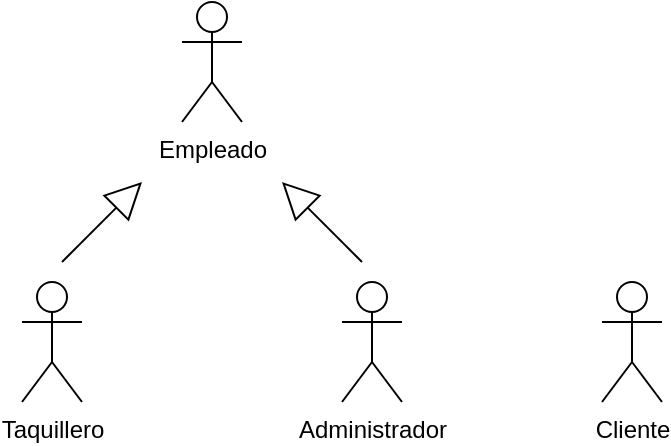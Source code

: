 <mxfile version="16.4.6" type="device"><diagram id="AurFCrIeB9ySA4PFUemw" name="Page-1"><mxGraphModel dx="1886" dy="860" grid="1" gridSize="10" guides="1" tooltips="1" connect="1" arrows="1" fold="1" page="1" pageScale="1" pageWidth="827" pageHeight="1169" math="0" shadow="0"><root><mxCell id="0"/><mxCell id="1" parent="0"/><mxCell id="CePleVy09wxEcTvWFdZu-1" value="Taquillero" style="shape=umlActor;verticalLabelPosition=bottom;verticalAlign=top;html=1;outlineConnect=0;" vertex="1" parent="1"><mxGeometry x="60" y="260" width="30" height="60" as="geometry"/></mxCell><mxCell id="CePleVy09wxEcTvWFdZu-2" value="Administrador" style="shape=umlActor;verticalLabelPosition=bottom;verticalAlign=top;html=1;outlineConnect=0;" vertex="1" parent="1"><mxGeometry x="220" y="260" width="30" height="60" as="geometry"/></mxCell><mxCell id="CePleVy09wxEcTvWFdZu-3" value="Cliente" style="shape=umlActor;verticalLabelPosition=bottom;verticalAlign=top;html=1;outlineConnect=0;" vertex="1" parent="1"><mxGeometry x="350" y="260" width="30" height="60" as="geometry"/></mxCell><mxCell id="CePleVy09wxEcTvWFdZu-4" value="Empleado" style="shape=umlActor;verticalLabelPosition=bottom;verticalAlign=top;html=1;outlineConnect=0;" vertex="1" parent="1"><mxGeometry x="140" y="120" width="30" height="60" as="geometry"/></mxCell><mxCell id="CePleVy09wxEcTvWFdZu-10" value="" style="endArrow=block;endSize=16;endFill=0;html=1;rounded=0;" edge="1" parent="1"><mxGeometry width="160" relative="1" as="geometry"><mxPoint x="80" y="250" as="sourcePoint"/><mxPoint x="120" y="210" as="targetPoint"/></mxGeometry></mxCell><mxCell id="CePleVy09wxEcTvWFdZu-11" value="" style="endArrow=block;endSize=16;endFill=0;html=1;rounded=0;" edge="1" parent="1"><mxGeometry width="160" relative="1" as="geometry"><mxPoint x="230" y="250" as="sourcePoint"/><mxPoint x="190" y="210" as="targetPoint"/></mxGeometry></mxCell></root></mxGraphModel></diagram></mxfile>